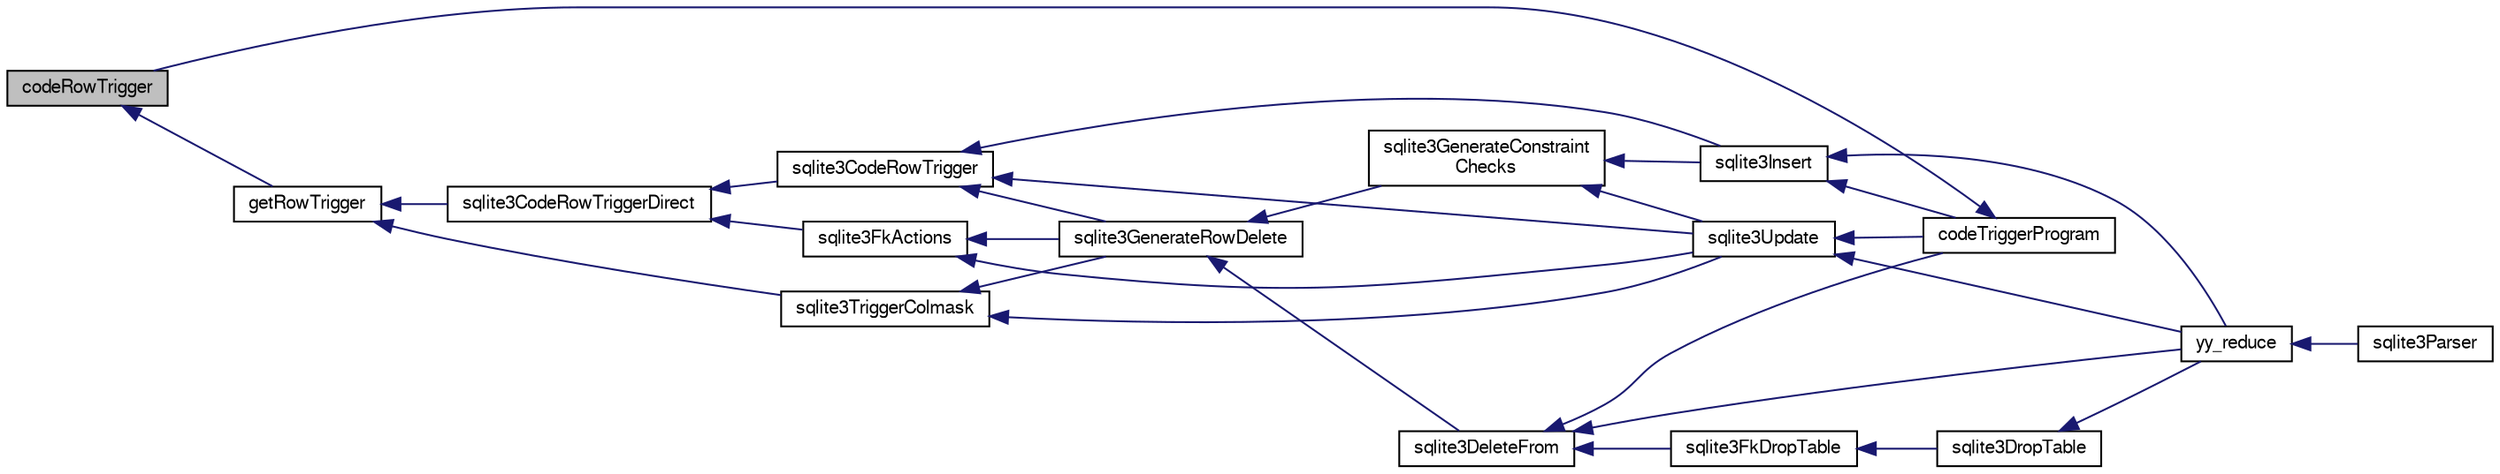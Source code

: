 digraph "codeRowTrigger"
{
  edge [fontname="FreeSans",fontsize="10",labelfontname="FreeSans",labelfontsize="10"];
  node [fontname="FreeSans",fontsize="10",shape=record];
  rankdir="LR";
  Node57102 [label="codeRowTrigger",height=0.2,width=0.4,color="black", fillcolor="grey75", style="filled", fontcolor="black"];
  Node57102 -> Node57103 [dir="back",color="midnightblue",fontsize="10",style="solid",fontname="FreeSans"];
  Node57103 [label="getRowTrigger",height=0.2,width=0.4,color="black", fillcolor="white", style="filled",URL="$sqlite3_8c.html#a69626ef20b540d1a2b19cf56f3f45689"];
  Node57103 -> Node57104 [dir="back",color="midnightblue",fontsize="10",style="solid",fontname="FreeSans"];
  Node57104 [label="sqlite3CodeRowTriggerDirect",height=0.2,width=0.4,color="black", fillcolor="white", style="filled",URL="$sqlite3_8c.html#ad92829f9001bcf89a0299dad5a48acd4"];
  Node57104 -> Node57105 [dir="back",color="midnightblue",fontsize="10",style="solid",fontname="FreeSans"];
  Node57105 [label="sqlite3FkActions",height=0.2,width=0.4,color="black", fillcolor="white", style="filled",URL="$sqlite3_8c.html#a39159bd1623724946c22355ba7f3ef90"];
  Node57105 -> Node57106 [dir="back",color="midnightblue",fontsize="10",style="solid",fontname="FreeSans"];
  Node57106 [label="sqlite3GenerateRowDelete",height=0.2,width=0.4,color="black", fillcolor="white", style="filled",URL="$sqlite3_8c.html#a2c76cbf3027fc18fdbb8cb4cd96b77d9"];
  Node57106 -> Node57107 [dir="back",color="midnightblue",fontsize="10",style="solid",fontname="FreeSans"];
  Node57107 [label="sqlite3DeleteFrom",height=0.2,width=0.4,color="black", fillcolor="white", style="filled",URL="$sqlite3_8c.html#ab9b4b45349188b49eabb23f94608a091"];
  Node57107 -> Node57108 [dir="back",color="midnightblue",fontsize="10",style="solid",fontname="FreeSans"];
  Node57108 [label="sqlite3FkDropTable",height=0.2,width=0.4,color="black", fillcolor="white", style="filled",URL="$sqlite3_8c.html#a1218c6fc74e89152ceaa4760e82f5ef9"];
  Node57108 -> Node57109 [dir="back",color="midnightblue",fontsize="10",style="solid",fontname="FreeSans"];
  Node57109 [label="sqlite3DropTable",height=0.2,width=0.4,color="black", fillcolor="white", style="filled",URL="$sqlite3_8c.html#a5534f77364b5568783c0e50db3c9defb"];
  Node57109 -> Node57110 [dir="back",color="midnightblue",fontsize="10",style="solid",fontname="FreeSans"];
  Node57110 [label="yy_reduce",height=0.2,width=0.4,color="black", fillcolor="white", style="filled",URL="$sqlite3_8c.html#a7c419a9b25711c666a9a2449ef377f14"];
  Node57110 -> Node57111 [dir="back",color="midnightblue",fontsize="10",style="solid",fontname="FreeSans"];
  Node57111 [label="sqlite3Parser",height=0.2,width=0.4,color="black", fillcolor="white", style="filled",URL="$sqlite3_8c.html#a0327d71a5fabe0b6a343d78a2602e72a"];
  Node57107 -> Node57112 [dir="back",color="midnightblue",fontsize="10",style="solid",fontname="FreeSans"];
  Node57112 [label="codeTriggerProgram",height=0.2,width=0.4,color="black", fillcolor="white", style="filled",URL="$sqlite3_8c.html#a120801f59d9281d201d2ff4b2606836e"];
  Node57112 -> Node57102 [dir="back",color="midnightblue",fontsize="10",style="solid",fontname="FreeSans"];
  Node57107 -> Node57110 [dir="back",color="midnightblue",fontsize="10",style="solid",fontname="FreeSans"];
  Node57106 -> Node57113 [dir="back",color="midnightblue",fontsize="10",style="solid",fontname="FreeSans"];
  Node57113 [label="sqlite3GenerateConstraint\lChecks",height=0.2,width=0.4,color="black", fillcolor="white", style="filled",URL="$sqlite3_8c.html#aef639c1e6a0c0a67ca6e7690ad931bd2"];
  Node57113 -> Node57114 [dir="back",color="midnightblue",fontsize="10",style="solid",fontname="FreeSans"];
  Node57114 [label="sqlite3Insert",height=0.2,width=0.4,color="black", fillcolor="white", style="filled",URL="$sqlite3_8c.html#a5b17c9c2000bae6bdff8e6be48d7dc2b"];
  Node57114 -> Node57112 [dir="back",color="midnightblue",fontsize="10",style="solid",fontname="FreeSans"];
  Node57114 -> Node57110 [dir="back",color="midnightblue",fontsize="10",style="solid",fontname="FreeSans"];
  Node57113 -> Node57115 [dir="back",color="midnightblue",fontsize="10",style="solid",fontname="FreeSans"];
  Node57115 [label="sqlite3Update",height=0.2,width=0.4,color="black", fillcolor="white", style="filled",URL="$sqlite3_8c.html#ac5aa67c46e8cc8174566fabe6809fafa"];
  Node57115 -> Node57112 [dir="back",color="midnightblue",fontsize="10",style="solid",fontname="FreeSans"];
  Node57115 -> Node57110 [dir="back",color="midnightblue",fontsize="10",style="solid",fontname="FreeSans"];
  Node57105 -> Node57115 [dir="back",color="midnightblue",fontsize="10",style="solid",fontname="FreeSans"];
  Node57104 -> Node57116 [dir="back",color="midnightblue",fontsize="10",style="solid",fontname="FreeSans"];
  Node57116 [label="sqlite3CodeRowTrigger",height=0.2,width=0.4,color="black", fillcolor="white", style="filled",URL="$sqlite3_8c.html#a37f21393c74de4d01b16761ee9abacd9"];
  Node57116 -> Node57106 [dir="back",color="midnightblue",fontsize="10",style="solid",fontname="FreeSans"];
  Node57116 -> Node57114 [dir="back",color="midnightblue",fontsize="10",style="solid",fontname="FreeSans"];
  Node57116 -> Node57115 [dir="back",color="midnightblue",fontsize="10",style="solid",fontname="FreeSans"];
  Node57103 -> Node57117 [dir="back",color="midnightblue",fontsize="10",style="solid",fontname="FreeSans"];
  Node57117 [label="sqlite3TriggerColmask",height=0.2,width=0.4,color="black", fillcolor="white", style="filled",URL="$sqlite3_8c.html#acace8e99e37ae5e84ea03c65e820c540"];
  Node57117 -> Node57106 [dir="back",color="midnightblue",fontsize="10",style="solid",fontname="FreeSans"];
  Node57117 -> Node57115 [dir="back",color="midnightblue",fontsize="10",style="solid",fontname="FreeSans"];
}
